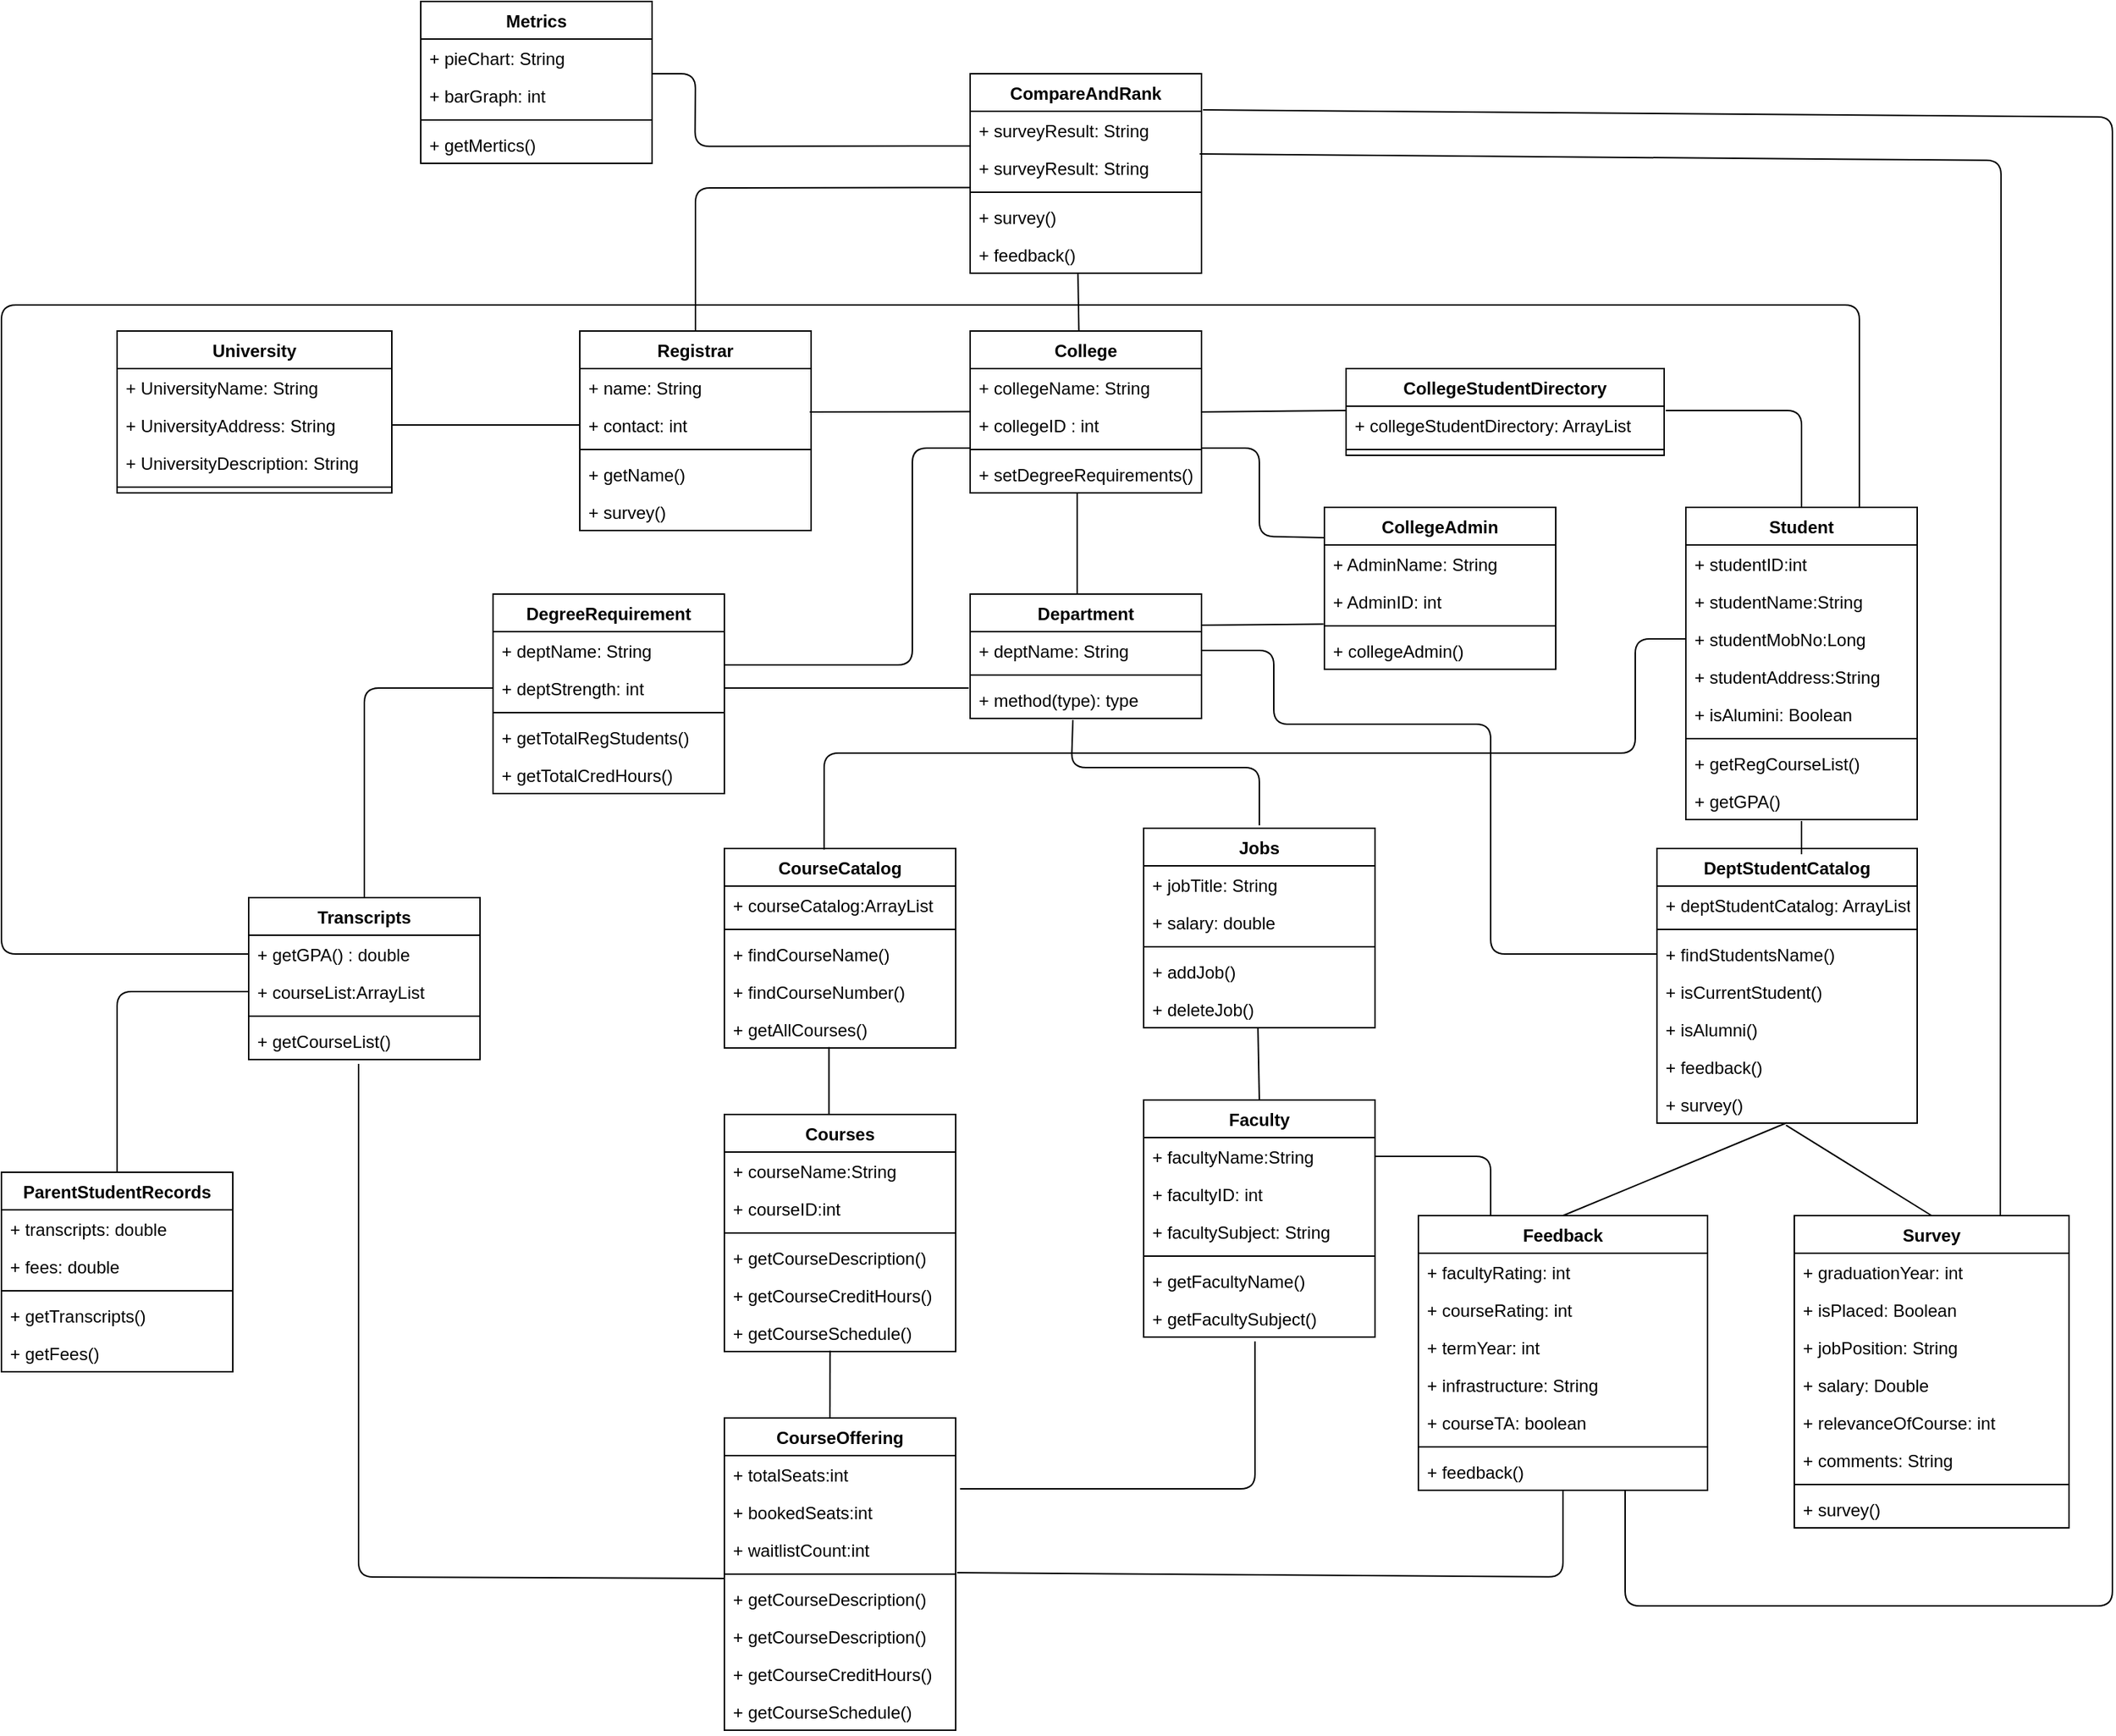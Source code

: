 <mxfile version="15.5.8" type="device"><diagram id="C5RBs43oDa-KdzZeNtuy" name="Page-1"><mxGraphModel dx="119" dy="1648" grid="1" gridSize="10" guides="1" tooltips="1" connect="1" arrows="1" fold="1" page="1" pageScale="1" pageWidth="827" pageHeight="1169" math="0" shadow="0"><root><mxCell id="WIyWlLk6GJQsqaUBKTNV-0"/><mxCell id="WIyWlLk6GJQsqaUBKTNV-1" parent="WIyWlLk6GJQsqaUBKTNV-0"/><mxCell id="PL5QyHLuWjsbtxaNZxjk-0" value="Department" style="swimlane;fontStyle=1;align=center;verticalAlign=top;childLayout=stackLayout;horizontal=1;startSize=26;horizontalStack=0;resizeParent=1;resizeParentMax=0;resizeLast=0;collapsible=1;marginBottom=0;" parent="WIyWlLk6GJQsqaUBKTNV-1" vertex="1"><mxGeometry x="1580" y="-570" width="160" height="86" as="geometry"/></mxCell><mxCell id="PL5QyHLuWjsbtxaNZxjk-1" value="+ deptName: String" style="text;strokeColor=none;fillColor=none;align=left;verticalAlign=top;spacingLeft=4;spacingRight=4;overflow=hidden;rotatable=0;points=[[0,0.5],[1,0.5]];portConstraint=eastwest;" parent="PL5QyHLuWjsbtxaNZxjk-0" vertex="1"><mxGeometry y="26" width="160" height="26" as="geometry"/></mxCell><mxCell id="PL5QyHLuWjsbtxaNZxjk-2" value="" style="line;strokeWidth=1;fillColor=none;align=left;verticalAlign=middle;spacingTop=-1;spacingLeft=3;spacingRight=3;rotatable=0;labelPosition=right;points=[];portConstraint=eastwest;" parent="PL5QyHLuWjsbtxaNZxjk-0" vertex="1"><mxGeometry y="52" width="160" height="8" as="geometry"/></mxCell><mxCell id="PL5QyHLuWjsbtxaNZxjk-3" value="+ method(type): type" style="text;strokeColor=none;fillColor=none;align=left;verticalAlign=top;spacingLeft=4;spacingRight=4;overflow=hidden;rotatable=0;points=[[0,0.5],[1,0.5]];portConstraint=eastwest;" parent="PL5QyHLuWjsbtxaNZxjk-0" vertex="1"><mxGeometry y="60" width="160" height="26" as="geometry"/></mxCell><mxCell id="PL5QyHLuWjsbtxaNZxjk-5" value="CourseCatalog" style="swimlane;fontStyle=1;align=center;verticalAlign=top;childLayout=stackLayout;horizontal=1;startSize=26;horizontalStack=0;resizeParent=1;resizeParentMax=0;resizeLast=0;collapsible=1;marginBottom=0;" parent="WIyWlLk6GJQsqaUBKTNV-1" vertex="1"><mxGeometry x="1410" y="-394" width="160" height="138" as="geometry"/></mxCell><mxCell id="PL5QyHLuWjsbtxaNZxjk-6" value="+ courseCatalog:ArrayList" style="text;strokeColor=none;fillColor=none;align=left;verticalAlign=top;spacingLeft=4;spacingRight=4;overflow=hidden;rotatable=0;points=[[0,0.5],[1,0.5]];portConstraint=eastwest;" parent="PL5QyHLuWjsbtxaNZxjk-5" vertex="1"><mxGeometry y="26" width="160" height="26" as="geometry"/></mxCell><mxCell id="PL5QyHLuWjsbtxaNZxjk-7" value="" style="line;strokeWidth=1;fillColor=none;align=left;verticalAlign=middle;spacingTop=-1;spacingLeft=3;spacingRight=3;rotatable=0;labelPosition=right;points=[];portConstraint=eastwest;" parent="PL5QyHLuWjsbtxaNZxjk-5" vertex="1"><mxGeometry y="52" width="160" height="8" as="geometry"/></mxCell><mxCell id="PL5QyHLuWjsbtxaNZxjk-13" value="+ findCourseName()&#10;" style="text;strokeColor=none;fillColor=none;align=left;verticalAlign=top;spacingLeft=4;spacingRight=4;overflow=hidden;rotatable=0;points=[[0,0.5],[1,0.5]];portConstraint=eastwest;" parent="PL5QyHLuWjsbtxaNZxjk-5" vertex="1"><mxGeometry y="60" width="160" height="26" as="geometry"/></mxCell><mxCell id="PL5QyHLuWjsbtxaNZxjk-8" value="+ findCourseNumber()&#10;" style="text;strokeColor=none;fillColor=none;align=left;verticalAlign=top;spacingLeft=4;spacingRight=4;overflow=hidden;rotatable=0;points=[[0,0.5],[1,0.5]];portConstraint=eastwest;" parent="PL5QyHLuWjsbtxaNZxjk-5" vertex="1"><mxGeometry y="86" width="160" height="26" as="geometry"/></mxCell><mxCell id="PL5QyHLuWjsbtxaNZxjk-14" value="+ getAllCourses()&#10;" style="text;strokeColor=none;fillColor=none;align=left;verticalAlign=top;spacingLeft=4;spacingRight=4;overflow=hidden;rotatable=0;points=[[0,0.5],[1,0.5]];portConstraint=eastwest;" parent="PL5QyHLuWjsbtxaNZxjk-5" vertex="1"><mxGeometry y="112" width="160" height="26" as="geometry"/></mxCell><mxCell id="PL5QyHLuWjsbtxaNZxjk-16" value="Transcripts" style="swimlane;fontStyle=1;align=center;verticalAlign=top;childLayout=stackLayout;horizontal=1;startSize=26;horizontalStack=0;resizeParent=1;resizeParentMax=0;resizeLast=0;collapsible=1;marginBottom=0;" parent="WIyWlLk6GJQsqaUBKTNV-1" vertex="1"><mxGeometry x="1081" y="-360" width="160" height="112" as="geometry"/></mxCell><mxCell id="PL5QyHLuWjsbtxaNZxjk-22" value="+ getGPA() : double&#10;" style="text;strokeColor=none;fillColor=none;align=left;verticalAlign=top;spacingLeft=4;spacingRight=4;overflow=hidden;rotatable=0;points=[[0,0.5],[1,0.5]];portConstraint=eastwest;" parent="PL5QyHLuWjsbtxaNZxjk-16" vertex="1"><mxGeometry y="26" width="160" height="26" as="geometry"/></mxCell><mxCell id="PL5QyHLuWjsbtxaNZxjk-17" value="+ courseList:ArrayList" style="text;strokeColor=none;fillColor=none;align=left;verticalAlign=top;spacingLeft=4;spacingRight=4;overflow=hidden;rotatable=0;points=[[0,0.5],[1,0.5]];portConstraint=eastwest;" parent="PL5QyHLuWjsbtxaNZxjk-16" vertex="1"><mxGeometry y="52" width="160" height="26" as="geometry"/></mxCell><mxCell id="PL5QyHLuWjsbtxaNZxjk-18" value="" style="line;strokeWidth=1;fillColor=none;align=left;verticalAlign=middle;spacingTop=-1;spacingLeft=3;spacingRight=3;rotatable=0;labelPosition=right;points=[];portConstraint=eastwest;" parent="PL5QyHLuWjsbtxaNZxjk-16" vertex="1"><mxGeometry y="78" width="160" height="8" as="geometry"/></mxCell><mxCell id="PL5QyHLuWjsbtxaNZxjk-21" value="+ getCourseList()&#10;" style="text;strokeColor=none;fillColor=none;align=left;verticalAlign=top;spacingLeft=4;spacingRight=4;overflow=hidden;rotatable=0;points=[[0,0.5],[1,0.5]];portConstraint=eastwest;" parent="PL5QyHLuWjsbtxaNZxjk-16" vertex="1"><mxGeometry y="86" width="160" height="26" as="geometry"/></mxCell><mxCell id="PL5QyHLuWjsbtxaNZxjk-27" value="Student" style="swimlane;fontStyle=1;align=center;verticalAlign=top;childLayout=stackLayout;horizontal=1;startSize=26;horizontalStack=0;resizeParent=1;resizeParentMax=0;resizeLast=0;collapsible=1;marginBottom=0;" parent="WIyWlLk6GJQsqaUBKTNV-1" vertex="1"><mxGeometry x="2075" y="-630" width="160" height="216" as="geometry"/></mxCell><mxCell id="PL5QyHLuWjsbtxaNZxjk-28" value="+ studentID:int" style="text;strokeColor=none;fillColor=none;align=left;verticalAlign=top;spacingLeft=4;spacingRight=4;overflow=hidden;rotatable=0;points=[[0,0.5],[1,0.5]];portConstraint=eastwest;" parent="PL5QyHLuWjsbtxaNZxjk-27" vertex="1"><mxGeometry y="26" width="160" height="26" as="geometry"/></mxCell><mxCell id="PL5QyHLuWjsbtxaNZxjk-33" value="+ studentName:String" style="text;strokeColor=none;fillColor=none;align=left;verticalAlign=top;spacingLeft=4;spacingRight=4;overflow=hidden;rotatable=0;points=[[0,0.5],[1,0.5]];portConstraint=eastwest;" parent="PL5QyHLuWjsbtxaNZxjk-27" vertex="1"><mxGeometry y="52" width="160" height="26" as="geometry"/></mxCell><mxCell id="PL5QyHLuWjsbtxaNZxjk-34" value="+ studentMobNo:Long" style="text;strokeColor=none;fillColor=none;align=left;verticalAlign=top;spacingLeft=4;spacingRight=4;overflow=hidden;rotatable=0;points=[[0,0.5],[1,0.5]];portConstraint=eastwest;" parent="PL5QyHLuWjsbtxaNZxjk-27" vertex="1"><mxGeometry y="78" width="160" height="26" as="geometry"/></mxCell><mxCell id="PL5QyHLuWjsbtxaNZxjk-35" value="+ studentAddress:String" style="text;strokeColor=none;fillColor=none;align=left;verticalAlign=top;spacingLeft=4;spacingRight=4;overflow=hidden;rotatable=0;points=[[0,0.5],[1,0.5]];portConstraint=eastwest;" parent="PL5QyHLuWjsbtxaNZxjk-27" vertex="1"><mxGeometry y="104" width="160" height="26" as="geometry"/></mxCell><mxCell id="5HMw4a8zDOGWxOkYV7XH-58" value="+ isAlumini: Boolean" style="text;strokeColor=none;fillColor=none;align=left;verticalAlign=top;spacingLeft=4;spacingRight=4;overflow=hidden;rotatable=0;points=[[0,0.5],[1,0.5]];portConstraint=eastwest;" vertex="1" parent="PL5QyHLuWjsbtxaNZxjk-27"><mxGeometry y="130" width="160" height="26" as="geometry"/></mxCell><mxCell id="PL5QyHLuWjsbtxaNZxjk-29" value="" style="line;strokeWidth=1;fillColor=none;align=left;verticalAlign=middle;spacingTop=-1;spacingLeft=3;spacingRight=3;rotatable=0;labelPosition=right;points=[];portConstraint=eastwest;" parent="PL5QyHLuWjsbtxaNZxjk-27" vertex="1"><mxGeometry y="156" width="160" height="8" as="geometry"/></mxCell><mxCell id="PL5QyHLuWjsbtxaNZxjk-30" value="+ getRegCourseList()&#10;" style="text;strokeColor=none;fillColor=none;align=left;verticalAlign=top;spacingLeft=4;spacingRight=4;overflow=hidden;rotatable=0;points=[[0,0.5],[1,0.5]];portConstraint=eastwest;" parent="PL5QyHLuWjsbtxaNZxjk-27" vertex="1"><mxGeometry y="164" width="160" height="26" as="geometry"/></mxCell><mxCell id="PL5QyHLuWjsbtxaNZxjk-36" value="+ getGPA()&#10;" style="text;strokeColor=none;fillColor=none;align=left;verticalAlign=top;spacingLeft=4;spacingRight=4;overflow=hidden;rotatable=0;points=[[0,0.5],[1,0.5]];portConstraint=eastwest;" parent="PL5QyHLuWjsbtxaNZxjk-27" vertex="1"><mxGeometry y="190" width="160" height="26" as="geometry"/></mxCell><mxCell id="PL5QyHLuWjsbtxaNZxjk-37" value="Faculty" style="swimlane;fontStyle=1;align=center;verticalAlign=top;childLayout=stackLayout;horizontal=1;startSize=26;horizontalStack=0;resizeParent=1;resizeParentMax=0;resizeLast=0;collapsible=1;marginBottom=0;" parent="WIyWlLk6GJQsqaUBKTNV-1" vertex="1"><mxGeometry x="1700" y="-220" width="160" height="164" as="geometry"/></mxCell><mxCell id="PL5QyHLuWjsbtxaNZxjk-38" value="+ facultyName:String" style="text;strokeColor=none;fillColor=none;align=left;verticalAlign=top;spacingLeft=4;spacingRight=4;overflow=hidden;rotatable=0;points=[[0,0.5],[1,0.5]];portConstraint=eastwest;" parent="PL5QyHLuWjsbtxaNZxjk-37" vertex="1"><mxGeometry y="26" width="160" height="26" as="geometry"/></mxCell><mxCell id="PL5QyHLuWjsbtxaNZxjk-39" value="+ facultyID: int" style="text;strokeColor=none;fillColor=none;align=left;verticalAlign=top;spacingLeft=4;spacingRight=4;overflow=hidden;rotatable=0;points=[[0,0.5],[1,0.5]];portConstraint=eastwest;" parent="PL5QyHLuWjsbtxaNZxjk-37" vertex="1"><mxGeometry y="52" width="160" height="26" as="geometry"/></mxCell><mxCell id="PL5QyHLuWjsbtxaNZxjk-40" value="+ facultySubject: String" style="text;strokeColor=none;fillColor=none;align=left;verticalAlign=top;spacingLeft=4;spacingRight=4;overflow=hidden;rotatable=0;points=[[0,0.5],[1,0.5]];portConstraint=eastwest;" parent="PL5QyHLuWjsbtxaNZxjk-37" vertex="1"><mxGeometry y="78" width="160" height="26" as="geometry"/></mxCell><mxCell id="PL5QyHLuWjsbtxaNZxjk-42" value="" style="line;strokeWidth=1;fillColor=none;align=left;verticalAlign=middle;spacingTop=-1;spacingLeft=3;spacingRight=3;rotatable=0;labelPosition=right;points=[];portConstraint=eastwest;" parent="PL5QyHLuWjsbtxaNZxjk-37" vertex="1"><mxGeometry y="104" width="160" height="8" as="geometry"/></mxCell><mxCell id="PL5QyHLuWjsbtxaNZxjk-43" value="+ getFacultyName()&#10;" style="text;strokeColor=none;fillColor=none;align=left;verticalAlign=top;spacingLeft=4;spacingRight=4;overflow=hidden;rotatable=0;points=[[0,0.5],[1,0.5]];portConstraint=eastwest;" parent="PL5QyHLuWjsbtxaNZxjk-37" vertex="1"><mxGeometry y="112" width="160" height="26" as="geometry"/></mxCell><mxCell id="PL5QyHLuWjsbtxaNZxjk-44" value="+ getFacultySubject()&#10;" style="text;strokeColor=none;fillColor=none;align=left;verticalAlign=top;spacingLeft=4;spacingRight=4;overflow=hidden;rotatable=0;points=[[0,0.5],[1,0.5]];portConstraint=eastwest;" parent="PL5QyHLuWjsbtxaNZxjk-37" vertex="1"><mxGeometry y="138" width="160" height="26" as="geometry"/></mxCell><mxCell id="PL5QyHLuWjsbtxaNZxjk-53" value="University" style="swimlane;fontStyle=1;align=center;verticalAlign=top;childLayout=stackLayout;horizontal=1;startSize=26;horizontalStack=0;resizeParent=1;resizeParentMax=0;resizeLast=0;collapsible=1;marginBottom=0;" parent="WIyWlLk6GJQsqaUBKTNV-1" vertex="1"><mxGeometry x="990" y="-752" width="190" height="112" as="geometry"/></mxCell><mxCell id="PL5QyHLuWjsbtxaNZxjk-54" value="+ UniversityName: String" style="text;strokeColor=none;fillColor=none;align=left;verticalAlign=top;spacingLeft=4;spacingRight=4;overflow=hidden;rotatable=0;points=[[0,0.5],[1,0.5]];portConstraint=eastwest;" parent="PL5QyHLuWjsbtxaNZxjk-53" vertex="1"><mxGeometry y="26" width="190" height="26" as="geometry"/></mxCell><mxCell id="PL5QyHLuWjsbtxaNZxjk-58" value="+ UniversityAddress: String" style="text;strokeColor=none;fillColor=none;align=left;verticalAlign=top;spacingLeft=4;spacingRight=4;overflow=hidden;rotatable=0;points=[[0,0.5],[1,0.5]];portConstraint=eastwest;" parent="PL5QyHLuWjsbtxaNZxjk-53" vertex="1"><mxGeometry y="52" width="190" height="26" as="geometry"/></mxCell><mxCell id="PL5QyHLuWjsbtxaNZxjk-57" value="+ UniversityDescription: String" style="text;strokeColor=none;fillColor=none;align=left;verticalAlign=top;spacingLeft=4;spacingRight=4;overflow=hidden;rotatable=0;points=[[0,0.5],[1,0.5]];portConstraint=eastwest;" parent="PL5QyHLuWjsbtxaNZxjk-53" vertex="1"><mxGeometry y="78" width="190" height="26" as="geometry"/></mxCell><mxCell id="PL5QyHLuWjsbtxaNZxjk-55" value="" style="line;strokeWidth=1;fillColor=none;align=left;verticalAlign=middle;spacingTop=-1;spacingLeft=3;spacingRight=3;rotatable=0;labelPosition=right;points=[];portConstraint=eastwest;" parent="PL5QyHLuWjsbtxaNZxjk-53" vertex="1"><mxGeometry y="104" width="190" height="8" as="geometry"/></mxCell><mxCell id="PL5QyHLuWjsbtxaNZxjk-59" value="College" style="swimlane;fontStyle=1;align=center;verticalAlign=top;childLayout=stackLayout;horizontal=1;startSize=26;horizontalStack=0;resizeParent=1;resizeParentMax=0;resizeLast=0;collapsible=1;marginBottom=0;" parent="WIyWlLk6GJQsqaUBKTNV-1" vertex="1"><mxGeometry x="1580" y="-752" width="160" height="112" as="geometry"/></mxCell><mxCell id="PL5QyHLuWjsbtxaNZxjk-60" value="+ collegeName: String" style="text;strokeColor=none;fillColor=none;align=left;verticalAlign=top;spacingLeft=4;spacingRight=4;overflow=hidden;rotatable=0;points=[[0,0.5],[1,0.5]];portConstraint=eastwest;" parent="PL5QyHLuWjsbtxaNZxjk-59" vertex="1"><mxGeometry y="26" width="160" height="26" as="geometry"/></mxCell><mxCell id="PL5QyHLuWjsbtxaNZxjk-63" value="+ collegeID : int" style="text;strokeColor=none;fillColor=none;align=left;verticalAlign=top;spacingLeft=4;spacingRight=4;overflow=hidden;rotatable=0;points=[[0,0.5],[1,0.5]];portConstraint=eastwest;" parent="PL5QyHLuWjsbtxaNZxjk-59" vertex="1"><mxGeometry y="52" width="160" height="26" as="geometry"/></mxCell><mxCell id="PL5QyHLuWjsbtxaNZxjk-61" value="" style="line;strokeWidth=1;fillColor=none;align=left;verticalAlign=middle;spacingTop=-1;spacingLeft=3;spacingRight=3;rotatable=0;labelPosition=right;points=[];portConstraint=eastwest;" parent="PL5QyHLuWjsbtxaNZxjk-59" vertex="1"><mxGeometry y="78" width="160" height="8" as="geometry"/></mxCell><mxCell id="PL5QyHLuWjsbtxaNZxjk-62" value="+ setDegreeRequirements()" style="text;strokeColor=none;fillColor=none;align=left;verticalAlign=top;spacingLeft=4;spacingRight=4;overflow=hidden;rotatable=0;points=[[0,0.5],[1,0.5]];portConstraint=eastwest;" parent="PL5QyHLuWjsbtxaNZxjk-59" vertex="1"><mxGeometry y="86" width="160" height="26" as="geometry"/></mxCell><mxCell id="PL5QyHLuWjsbtxaNZxjk-65" value="DegreeRequirement" style="swimlane;fontStyle=1;align=center;verticalAlign=top;childLayout=stackLayout;horizontal=1;startSize=26;horizontalStack=0;resizeParent=1;resizeParentMax=0;resizeLast=0;collapsible=1;marginBottom=0;" parent="WIyWlLk6GJQsqaUBKTNV-1" vertex="1"><mxGeometry x="1250" y="-570" width="160" height="138" as="geometry"/></mxCell><mxCell id="PL5QyHLuWjsbtxaNZxjk-66" value="+ deptName: String" style="text;strokeColor=none;fillColor=none;align=left;verticalAlign=top;spacingLeft=4;spacingRight=4;overflow=hidden;rotatable=0;points=[[0,0.5],[1,0.5]];portConstraint=eastwest;" parent="PL5QyHLuWjsbtxaNZxjk-65" vertex="1"><mxGeometry y="26" width="160" height="26" as="geometry"/></mxCell><mxCell id="PL5QyHLuWjsbtxaNZxjk-69" value="+ deptStrength: int" style="text;strokeColor=none;fillColor=none;align=left;verticalAlign=top;spacingLeft=4;spacingRight=4;overflow=hidden;rotatable=0;points=[[0,0.5],[1,0.5]];portConstraint=eastwest;" parent="PL5QyHLuWjsbtxaNZxjk-65" vertex="1"><mxGeometry y="52" width="160" height="26" as="geometry"/></mxCell><mxCell id="PL5QyHLuWjsbtxaNZxjk-67" value="" style="line;strokeWidth=1;fillColor=none;align=left;verticalAlign=middle;spacingTop=-1;spacingLeft=3;spacingRight=3;rotatable=0;labelPosition=right;points=[];portConstraint=eastwest;" parent="PL5QyHLuWjsbtxaNZxjk-65" vertex="1"><mxGeometry y="78" width="160" height="8" as="geometry"/></mxCell><mxCell id="PL5QyHLuWjsbtxaNZxjk-68" value="+ getTotalRegStudents()" style="text;strokeColor=none;fillColor=none;align=left;verticalAlign=top;spacingLeft=4;spacingRight=4;overflow=hidden;rotatable=0;points=[[0,0.5],[1,0.5]];portConstraint=eastwest;" parent="PL5QyHLuWjsbtxaNZxjk-65" vertex="1"><mxGeometry y="86" width="160" height="26" as="geometry"/></mxCell><mxCell id="PL5QyHLuWjsbtxaNZxjk-70" value="+ getTotalCredHours()" style="text;strokeColor=none;fillColor=none;align=left;verticalAlign=top;spacingLeft=4;spacingRight=4;overflow=hidden;rotatable=0;points=[[0,0.5],[1,0.5]];portConstraint=eastwest;" parent="PL5QyHLuWjsbtxaNZxjk-65" vertex="1"><mxGeometry y="112" width="160" height="26" as="geometry"/></mxCell><mxCell id="PL5QyHLuWjsbtxaNZxjk-75" value="Registrar" style="swimlane;fontStyle=1;align=center;verticalAlign=top;childLayout=stackLayout;horizontal=1;startSize=26;horizontalStack=0;resizeParent=1;resizeParentMax=0;resizeLast=0;collapsible=1;marginBottom=0;" parent="WIyWlLk6GJQsqaUBKTNV-1" vertex="1"><mxGeometry x="1310" y="-752" width="160" height="138" as="geometry"/></mxCell><mxCell id="PL5QyHLuWjsbtxaNZxjk-76" value="+ name: String" style="text;strokeColor=none;fillColor=none;align=left;verticalAlign=top;spacingLeft=4;spacingRight=4;overflow=hidden;rotatable=0;points=[[0,0.5],[1,0.5]];portConstraint=eastwest;" parent="PL5QyHLuWjsbtxaNZxjk-75" vertex="1"><mxGeometry y="26" width="160" height="26" as="geometry"/></mxCell><mxCell id="PL5QyHLuWjsbtxaNZxjk-79" value="+ contact: int" style="text;strokeColor=none;fillColor=none;align=left;verticalAlign=top;spacingLeft=4;spacingRight=4;overflow=hidden;rotatable=0;points=[[0,0.5],[1,0.5]];portConstraint=eastwest;" parent="PL5QyHLuWjsbtxaNZxjk-75" vertex="1"><mxGeometry y="52" width="160" height="26" as="geometry"/></mxCell><mxCell id="PL5QyHLuWjsbtxaNZxjk-77" value="" style="line;strokeWidth=1;fillColor=none;align=left;verticalAlign=middle;spacingTop=-1;spacingLeft=3;spacingRight=3;rotatable=0;labelPosition=right;points=[];portConstraint=eastwest;" parent="PL5QyHLuWjsbtxaNZxjk-75" vertex="1"><mxGeometry y="78" width="160" height="8" as="geometry"/></mxCell><mxCell id="PL5QyHLuWjsbtxaNZxjk-78" value="+ getName()" style="text;strokeColor=none;fillColor=none;align=left;verticalAlign=top;spacingLeft=4;spacingRight=4;overflow=hidden;rotatable=0;points=[[0,0.5],[1,0.5]];portConstraint=eastwest;" parent="PL5QyHLuWjsbtxaNZxjk-75" vertex="1"><mxGeometry y="86" width="160" height="26" as="geometry"/></mxCell><mxCell id="PL5QyHLuWjsbtxaNZxjk-80" value="+ survey()" style="text;strokeColor=none;fillColor=none;align=left;verticalAlign=top;spacingLeft=4;spacingRight=4;overflow=hidden;rotatable=0;points=[[0,0.5],[1,0.5]];portConstraint=eastwest;" parent="PL5QyHLuWjsbtxaNZxjk-75" vertex="1"><mxGeometry y="112" width="160" height="26" as="geometry"/></mxCell><mxCell id="PL5QyHLuWjsbtxaNZxjk-81" value="Jobs" style="swimlane;fontStyle=1;align=center;verticalAlign=top;childLayout=stackLayout;horizontal=1;startSize=26;horizontalStack=0;resizeParent=1;resizeParentMax=0;resizeLast=0;collapsible=1;marginBottom=0;" parent="WIyWlLk6GJQsqaUBKTNV-1" vertex="1"><mxGeometry x="1700" y="-408" width="160" height="138" as="geometry"/></mxCell><mxCell id="PL5QyHLuWjsbtxaNZxjk-82" value="+ jobTitle: String" style="text;strokeColor=none;fillColor=none;align=left;verticalAlign=top;spacingLeft=4;spacingRight=4;overflow=hidden;rotatable=0;points=[[0,0.5],[1,0.5]];portConstraint=eastwest;" parent="PL5QyHLuWjsbtxaNZxjk-81" vertex="1"><mxGeometry y="26" width="160" height="26" as="geometry"/></mxCell><mxCell id="PL5QyHLuWjsbtxaNZxjk-85" value="+ salary: double" style="text;strokeColor=none;fillColor=none;align=left;verticalAlign=top;spacingLeft=4;spacingRight=4;overflow=hidden;rotatable=0;points=[[0,0.5],[1,0.5]];portConstraint=eastwest;" parent="PL5QyHLuWjsbtxaNZxjk-81" vertex="1"><mxGeometry y="52" width="160" height="26" as="geometry"/></mxCell><mxCell id="PL5QyHLuWjsbtxaNZxjk-83" value="" style="line;strokeWidth=1;fillColor=none;align=left;verticalAlign=middle;spacingTop=-1;spacingLeft=3;spacingRight=3;rotatable=0;labelPosition=right;points=[];portConstraint=eastwest;" parent="PL5QyHLuWjsbtxaNZxjk-81" vertex="1"><mxGeometry y="78" width="160" height="8" as="geometry"/></mxCell><mxCell id="PL5QyHLuWjsbtxaNZxjk-86" value="+ addJob()" style="text;strokeColor=none;fillColor=none;align=left;verticalAlign=top;spacingLeft=4;spacingRight=4;overflow=hidden;rotatable=0;points=[[0,0.5],[1,0.5]];portConstraint=eastwest;" parent="PL5QyHLuWjsbtxaNZxjk-81" vertex="1"><mxGeometry y="86" width="160" height="26" as="geometry"/></mxCell><mxCell id="PL5QyHLuWjsbtxaNZxjk-84" value="+ deleteJob()" style="text;strokeColor=none;fillColor=none;align=left;verticalAlign=top;spacingLeft=4;spacingRight=4;overflow=hidden;rotatable=0;points=[[0,0.5],[1,0.5]];portConstraint=eastwest;" parent="PL5QyHLuWjsbtxaNZxjk-81" vertex="1"><mxGeometry y="112" width="160" height="26" as="geometry"/></mxCell><mxCell id="PL5QyHLuWjsbtxaNZxjk-87" value="Feedback" style="swimlane;fontStyle=1;align=center;verticalAlign=top;childLayout=stackLayout;horizontal=1;startSize=26;horizontalStack=0;resizeParent=1;resizeParentMax=0;resizeLast=0;collapsible=1;marginBottom=0;" parent="WIyWlLk6GJQsqaUBKTNV-1" vertex="1"><mxGeometry x="1890" y="-140" width="200" height="190" as="geometry"/></mxCell><mxCell id="PL5QyHLuWjsbtxaNZxjk-88" value="+ facultyRating: int" style="text;strokeColor=none;fillColor=none;align=left;verticalAlign=top;spacingLeft=4;spacingRight=4;overflow=hidden;rotatable=0;points=[[0,0.5],[1,0.5]];portConstraint=eastwest;" parent="PL5QyHLuWjsbtxaNZxjk-87" vertex="1"><mxGeometry y="26" width="200" height="26" as="geometry"/></mxCell><mxCell id="PL5QyHLuWjsbtxaNZxjk-91" value="+ courseRating: int" style="text;strokeColor=none;fillColor=none;align=left;verticalAlign=top;spacingLeft=4;spacingRight=4;overflow=hidden;rotatable=0;points=[[0,0.5],[1,0.5]];portConstraint=eastwest;" parent="PL5QyHLuWjsbtxaNZxjk-87" vertex="1"><mxGeometry y="52" width="200" height="26" as="geometry"/></mxCell><mxCell id="PL5QyHLuWjsbtxaNZxjk-93" value="+ termYear: int" style="text;strokeColor=none;fillColor=none;align=left;verticalAlign=top;spacingLeft=4;spacingRight=4;overflow=hidden;rotatable=0;points=[[0,0.5],[1,0.5]];portConstraint=eastwest;" parent="PL5QyHLuWjsbtxaNZxjk-87" vertex="1"><mxGeometry y="78" width="200" height="26" as="geometry"/></mxCell><mxCell id="PL5QyHLuWjsbtxaNZxjk-95" value="+ infrastructure: String" style="text;strokeColor=none;fillColor=none;align=left;verticalAlign=top;spacingLeft=4;spacingRight=4;overflow=hidden;rotatable=0;points=[[0,0.5],[1,0.5]];portConstraint=eastwest;" parent="PL5QyHLuWjsbtxaNZxjk-87" vertex="1"><mxGeometry y="104" width="200" height="26" as="geometry"/></mxCell><mxCell id="PL5QyHLuWjsbtxaNZxjk-96" value="+ courseTA: boolean" style="text;strokeColor=none;fillColor=none;align=left;verticalAlign=top;spacingLeft=4;spacingRight=4;overflow=hidden;rotatable=0;points=[[0,0.5],[1,0.5]];portConstraint=eastwest;" parent="PL5QyHLuWjsbtxaNZxjk-87" vertex="1"><mxGeometry y="130" width="200" height="26" as="geometry"/></mxCell><mxCell id="PL5QyHLuWjsbtxaNZxjk-89" value="" style="line;strokeWidth=1;fillColor=none;align=left;verticalAlign=middle;spacingTop=-1;spacingLeft=3;spacingRight=3;rotatable=0;labelPosition=right;points=[];portConstraint=eastwest;" parent="PL5QyHLuWjsbtxaNZxjk-87" vertex="1"><mxGeometry y="156" width="200" height="8" as="geometry"/></mxCell><mxCell id="PL5QyHLuWjsbtxaNZxjk-90" value="+ feedback()" style="text;strokeColor=none;fillColor=none;align=left;verticalAlign=top;spacingLeft=4;spacingRight=4;overflow=hidden;rotatable=0;points=[[0,0.5],[1,0.5]];portConstraint=eastwest;" parent="PL5QyHLuWjsbtxaNZxjk-87" vertex="1"><mxGeometry y="164" width="200" height="26" as="geometry"/></mxCell><mxCell id="PL5QyHLuWjsbtxaNZxjk-97" value="Survey" style="swimlane;fontStyle=1;align=center;verticalAlign=top;childLayout=stackLayout;horizontal=1;startSize=26;horizontalStack=0;resizeParent=1;resizeParentMax=0;resizeLast=0;collapsible=1;marginBottom=0;" parent="WIyWlLk6GJQsqaUBKTNV-1" vertex="1"><mxGeometry x="2150" y="-140" width="190" height="216" as="geometry"/></mxCell><mxCell id="5HMw4a8zDOGWxOkYV7XH-4" value="+ graduationYear: int" style="text;strokeColor=none;fillColor=none;align=left;verticalAlign=top;spacingLeft=4;spacingRight=4;overflow=hidden;rotatable=0;points=[[0,0.5],[1,0.5]];portConstraint=eastwest;" vertex="1" parent="PL5QyHLuWjsbtxaNZxjk-97"><mxGeometry y="26" width="190" height="26" as="geometry"/></mxCell><mxCell id="PL5QyHLuWjsbtxaNZxjk-98" value="+ isPlaced: Boolean" style="text;strokeColor=none;fillColor=none;align=left;verticalAlign=top;spacingLeft=4;spacingRight=4;overflow=hidden;rotatable=0;points=[[0,0.5],[1,0.5]];portConstraint=eastwest;" parent="PL5QyHLuWjsbtxaNZxjk-97" vertex="1"><mxGeometry y="52" width="190" height="26" as="geometry"/></mxCell><mxCell id="PL5QyHLuWjsbtxaNZxjk-101" value="+ jobPosition: String" style="text;strokeColor=none;fillColor=none;align=left;verticalAlign=top;spacingLeft=4;spacingRight=4;overflow=hidden;rotatable=0;points=[[0,0.5],[1,0.5]];portConstraint=eastwest;" parent="PL5QyHLuWjsbtxaNZxjk-97" vertex="1"><mxGeometry y="78" width="190" height="26" as="geometry"/></mxCell><mxCell id="PL5QyHLuWjsbtxaNZxjk-103" value="+ salary: Double" style="text;strokeColor=none;fillColor=none;align=left;verticalAlign=top;spacingLeft=4;spacingRight=4;overflow=hidden;rotatable=0;points=[[0,0.5],[1,0.5]];portConstraint=eastwest;" parent="PL5QyHLuWjsbtxaNZxjk-97" vertex="1"><mxGeometry y="104" width="190" height="26" as="geometry"/></mxCell><mxCell id="PL5QyHLuWjsbtxaNZxjk-104" value="+ relevanceOfCourse: int" style="text;strokeColor=none;fillColor=none;align=left;verticalAlign=top;spacingLeft=4;spacingRight=4;overflow=hidden;rotatable=0;points=[[0,0.5],[1,0.5]];portConstraint=eastwest;" parent="PL5QyHLuWjsbtxaNZxjk-97" vertex="1"><mxGeometry y="130" width="190" height="26" as="geometry"/></mxCell><mxCell id="5HMw4a8zDOGWxOkYV7XH-3" value="+ comments: String" style="text;strokeColor=none;fillColor=none;align=left;verticalAlign=top;spacingLeft=4;spacingRight=4;overflow=hidden;rotatable=0;points=[[0,0.5],[1,0.5]];portConstraint=eastwest;" vertex="1" parent="PL5QyHLuWjsbtxaNZxjk-97"><mxGeometry y="156" width="190" height="26" as="geometry"/></mxCell><mxCell id="PL5QyHLuWjsbtxaNZxjk-99" value="" style="line;strokeWidth=1;fillColor=none;align=left;verticalAlign=middle;spacingTop=-1;spacingLeft=3;spacingRight=3;rotatable=0;labelPosition=right;points=[];portConstraint=eastwest;" parent="PL5QyHLuWjsbtxaNZxjk-97" vertex="1"><mxGeometry y="182" width="190" height="8" as="geometry"/></mxCell><mxCell id="PL5QyHLuWjsbtxaNZxjk-100" value="+ survey()" style="text;strokeColor=none;fillColor=none;align=left;verticalAlign=top;spacingLeft=4;spacingRight=4;overflow=hidden;rotatable=0;points=[[0,0.5],[1,0.5]];portConstraint=eastwest;" parent="PL5QyHLuWjsbtxaNZxjk-97" vertex="1"><mxGeometry y="190" width="190" height="26" as="geometry"/></mxCell><mxCell id="PL5QyHLuWjsbtxaNZxjk-109" value="DeptStudentCatalog" style="swimlane;fontStyle=1;align=center;verticalAlign=top;childLayout=stackLayout;horizontal=1;startSize=26;horizontalStack=0;resizeParent=1;resizeParentMax=0;resizeLast=0;collapsible=1;marginBottom=0;" parent="WIyWlLk6GJQsqaUBKTNV-1" vertex="1"><mxGeometry x="2055" y="-394" width="180" height="190" as="geometry"/></mxCell><mxCell id="PL5QyHLuWjsbtxaNZxjk-110" value="+ deptStudentCatalog: ArrayList" style="text;strokeColor=none;fillColor=none;align=left;verticalAlign=top;spacingLeft=4;spacingRight=4;overflow=hidden;rotatable=0;points=[[0,0.5],[1,0.5]];portConstraint=eastwest;" parent="PL5QyHLuWjsbtxaNZxjk-109" vertex="1"><mxGeometry y="26" width="180" height="26" as="geometry"/></mxCell><mxCell id="PL5QyHLuWjsbtxaNZxjk-111" value="" style="line;strokeWidth=1;fillColor=none;align=left;verticalAlign=middle;spacingTop=-1;spacingLeft=3;spacingRight=3;rotatable=0;labelPosition=right;points=[];portConstraint=eastwest;" parent="PL5QyHLuWjsbtxaNZxjk-109" vertex="1"><mxGeometry y="52" width="180" height="8" as="geometry"/></mxCell><mxCell id="PL5QyHLuWjsbtxaNZxjk-112" value="+ findStudentsName()" style="text;strokeColor=none;fillColor=none;align=left;verticalAlign=top;spacingLeft=4;spacingRight=4;overflow=hidden;rotatable=0;points=[[0,0.5],[1,0.5]];portConstraint=eastwest;" parent="PL5QyHLuWjsbtxaNZxjk-109" vertex="1"><mxGeometry y="60" width="180" height="26" as="geometry"/></mxCell><mxCell id="PL5QyHLuWjsbtxaNZxjk-113" value="+ isCurrentStudent()" style="text;strokeColor=none;fillColor=none;align=left;verticalAlign=top;spacingLeft=4;spacingRight=4;overflow=hidden;rotatable=0;points=[[0,0.5],[1,0.5]];portConstraint=eastwest;" parent="PL5QyHLuWjsbtxaNZxjk-109" vertex="1"><mxGeometry y="86" width="180" height="26" as="geometry"/></mxCell><mxCell id="PL5QyHLuWjsbtxaNZxjk-114" value="+ isAlumni()" style="text;strokeColor=none;fillColor=none;align=left;verticalAlign=top;spacingLeft=4;spacingRight=4;overflow=hidden;rotatable=0;points=[[0,0.5],[1,0.5]];portConstraint=eastwest;" parent="PL5QyHLuWjsbtxaNZxjk-109" vertex="1"><mxGeometry y="112" width="180" height="26" as="geometry"/></mxCell><mxCell id="PL5QyHLuWjsbtxaNZxjk-115" value="+ feedback()" style="text;strokeColor=none;fillColor=none;align=left;verticalAlign=top;spacingLeft=4;spacingRight=4;overflow=hidden;rotatable=0;points=[[0,0.5],[1,0.5]];portConstraint=eastwest;" parent="PL5QyHLuWjsbtxaNZxjk-109" vertex="1"><mxGeometry y="138" width="180" height="26" as="geometry"/></mxCell><mxCell id="PL5QyHLuWjsbtxaNZxjk-116" value="+ survey()" style="text;strokeColor=none;fillColor=none;align=left;verticalAlign=top;spacingLeft=4;spacingRight=4;overflow=hidden;rotatable=0;points=[[0,0.5],[1,0.5]];portConstraint=eastwest;" parent="PL5QyHLuWjsbtxaNZxjk-109" vertex="1"><mxGeometry y="164" width="180" height="26" as="geometry"/></mxCell><mxCell id="PL5QyHLuWjsbtxaNZxjk-117" value="CompareAndRank" style="swimlane;fontStyle=1;align=center;verticalAlign=top;childLayout=stackLayout;horizontal=1;startSize=26;horizontalStack=0;resizeParent=1;resizeParentMax=0;resizeLast=0;collapsible=1;marginBottom=0;" parent="WIyWlLk6GJQsqaUBKTNV-1" vertex="1"><mxGeometry x="1580" y="-930" width="160" height="138" as="geometry"/></mxCell><mxCell id="PL5QyHLuWjsbtxaNZxjk-118" value="+ surveyResult: String" style="text;strokeColor=none;fillColor=none;align=left;verticalAlign=top;spacingLeft=4;spacingRight=4;overflow=hidden;rotatable=0;points=[[0,0.5],[1,0.5]];portConstraint=eastwest;" parent="PL5QyHLuWjsbtxaNZxjk-117" vertex="1"><mxGeometry y="26" width="160" height="26" as="geometry"/></mxCell><mxCell id="5HMw4a8zDOGWxOkYV7XH-52" value="+ surveyResult: String" style="text;strokeColor=none;fillColor=none;align=left;verticalAlign=top;spacingLeft=4;spacingRight=4;overflow=hidden;rotatable=0;points=[[0,0.5],[1,0.5]];portConstraint=eastwest;" vertex="1" parent="PL5QyHLuWjsbtxaNZxjk-117"><mxGeometry y="52" width="160" height="26" as="geometry"/></mxCell><mxCell id="PL5QyHLuWjsbtxaNZxjk-119" value="" style="line;strokeWidth=1;fillColor=none;align=left;verticalAlign=middle;spacingTop=-1;spacingLeft=3;spacingRight=3;rotatable=0;labelPosition=right;points=[];portConstraint=eastwest;" parent="PL5QyHLuWjsbtxaNZxjk-117" vertex="1"><mxGeometry y="78" width="160" height="8" as="geometry"/></mxCell><mxCell id="5HMw4a8zDOGWxOkYV7XH-11" value="+ survey()" style="text;strokeColor=none;fillColor=none;align=left;verticalAlign=top;spacingLeft=4;spacingRight=4;overflow=hidden;rotatable=0;points=[[0,0.5],[1,0.5]];portConstraint=eastwest;" vertex="1" parent="PL5QyHLuWjsbtxaNZxjk-117"><mxGeometry y="86" width="160" height="26" as="geometry"/></mxCell><mxCell id="PL5QyHLuWjsbtxaNZxjk-120" value="+ feedback()" style="text;strokeColor=none;fillColor=none;align=left;verticalAlign=top;spacingLeft=4;spacingRight=4;overflow=hidden;rotatable=0;points=[[0,0.5],[1,0.5]];portConstraint=eastwest;" parent="PL5QyHLuWjsbtxaNZxjk-117" vertex="1"><mxGeometry y="112" width="160" height="26" as="geometry"/></mxCell><mxCell id="PL5QyHLuWjsbtxaNZxjk-121" value="CollegeAdmin" style="swimlane;fontStyle=1;align=center;verticalAlign=top;childLayout=stackLayout;horizontal=1;startSize=26;horizontalStack=0;resizeParent=1;resizeParentMax=0;resizeLast=0;collapsible=1;marginBottom=0;" parent="WIyWlLk6GJQsqaUBKTNV-1" vertex="1"><mxGeometry x="1825" y="-630" width="160" height="112" as="geometry"/></mxCell><mxCell id="PL5QyHLuWjsbtxaNZxjk-122" value="+ AdminName: String" style="text;strokeColor=none;fillColor=none;align=left;verticalAlign=top;spacingLeft=4;spacingRight=4;overflow=hidden;rotatable=0;points=[[0,0.5],[1,0.5]];portConstraint=eastwest;" parent="PL5QyHLuWjsbtxaNZxjk-121" vertex="1"><mxGeometry y="26" width="160" height="26" as="geometry"/></mxCell><mxCell id="PL5QyHLuWjsbtxaNZxjk-125" value="+ AdminID: int" style="text;strokeColor=none;fillColor=none;align=left;verticalAlign=top;spacingLeft=4;spacingRight=4;overflow=hidden;rotatable=0;points=[[0,0.5],[1,0.5]];portConstraint=eastwest;" parent="PL5QyHLuWjsbtxaNZxjk-121" vertex="1"><mxGeometry y="52" width="160" height="26" as="geometry"/></mxCell><mxCell id="PL5QyHLuWjsbtxaNZxjk-123" value="" style="line;strokeWidth=1;fillColor=none;align=left;verticalAlign=middle;spacingTop=-1;spacingLeft=3;spacingRight=3;rotatable=0;labelPosition=right;points=[];portConstraint=eastwest;" parent="PL5QyHLuWjsbtxaNZxjk-121" vertex="1"><mxGeometry y="78" width="160" height="8" as="geometry"/></mxCell><mxCell id="PL5QyHLuWjsbtxaNZxjk-124" value="+ collegeAdmin()" style="text;strokeColor=none;fillColor=none;align=left;verticalAlign=top;spacingLeft=4;spacingRight=4;overflow=hidden;rotatable=0;points=[[0,0.5],[1,0.5]];portConstraint=eastwest;" parent="PL5QyHLuWjsbtxaNZxjk-121" vertex="1"><mxGeometry y="86" width="160" height="26" as="geometry"/></mxCell><mxCell id="PL5QyHLuWjsbtxaNZxjk-126" value="CollegeStudentDirectory" style="swimlane;fontStyle=1;align=center;verticalAlign=top;childLayout=stackLayout;horizontal=1;startSize=26;horizontalStack=0;resizeParent=1;resizeParentMax=0;resizeLast=0;collapsible=1;marginBottom=0;" parent="WIyWlLk6GJQsqaUBKTNV-1" vertex="1"><mxGeometry x="1840" y="-726" width="220" height="60" as="geometry"/></mxCell><mxCell id="PL5QyHLuWjsbtxaNZxjk-127" value="+ collegeStudentDirectory: ArrayList" style="text;strokeColor=none;fillColor=none;align=left;verticalAlign=top;spacingLeft=4;spacingRight=4;overflow=hidden;rotatable=0;points=[[0,0.5],[1,0.5]];portConstraint=eastwest;" parent="PL5QyHLuWjsbtxaNZxjk-126" vertex="1"><mxGeometry y="26" width="220" height="26" as="geometry"/></mxCell><mxCell id="PL5QyHLuWjsbtxaNZxjk-128" value="" style="line;strokeWidth=1;fillColor=none;align=left;verticalAlign=middle;spacingTop=-1;spacingLeft=3;spacingRight=3;rotatable=0;labelPosition=right;points=[];portConstraint=eastwest;" parent="PL5QyHLuWjsbtxaNZxjk-126" vertex="1"><mxGeometry y="52" width="220" height="8" as="geometry"/></mxCell><mxCell id="5HMw4a8zDOGWxOkYV7XH-0" value="" style="endArrow=none;html=1;rounded=0;entryX=-0.001;entryY=0.146;entryDx=0;entryDy=0;entryPerimeter=0;exitX=0.994;exitY=0.154;exitDx=0;exitDy=0;exitPerimeter=0;" edge="1" parent="WIyWlLk6GJQsqaUBKTNV-1" source="PL5QyHLuWjsbtxaNZxjk-79" target="PL5QyHLuWjsbtxaNZxjk-63"><mxGeometry width="50" height="50" relative="1" as="geometry"><mxPoint x="1480" y="-683" as="sourcePoint"/><mxPoint x="1455" y="-570" as="targetPoint"/></mxGeometry></mxCell><mxCell id="5HMw4a8zDOGWxOkYV7XH-1" value="" style="endArrow=none;html=1;rounded=0;exitX=1;exitY=0.5;exitDx=0;exitDy=0;entryX=0;entryY=0.5;entryDx=0;entryDy=0;" edge="1" parent="WIyWlLk6GJQsqaUBKTNV-1" source="PL5QyHLuWjsbtxaNZxjk-58" target="PL5QyHLuWjsbtxaNZxjk-79"><mxGeometry width="50" height="50" relative="1" as="geometry"><mxPoint x="1359.64" y="-630.364" as="sourcePoint"/><mxPoint x="1205" y="-687" as="targetPoint"/><Array as="points"/></mxGeometry></mxCell><mxCell id="5HMw4a8zDOGWxOkYV7XH-2" value="" style="endArrow=none;html=1;rounded=1;exitX=0.992;exitY=1.136;exitDx=0;exitDy=0;exitPerimeter=0;entryX=0.75;entryY=0;entryDx=0;entryDy=0;" edge="1" parent="WIyWlLk6GJQsqaUBKTNV-1" source="PL5QyHLuWjsbtxaNZxjk-118" target="PL5QyHLuWjsbtxaNZxjk-97"><mxGeometry width="50" height="50" relative="1" as="geometry"><mxPoint x="1715" y="-910" as="sourcePoint"/><mxPoint x="2295" y="-150" as="targetPoint"/><Array as="points"><mxPoint x="2293" y="-870"/></Array></mxGeometry></mxCell><mxCell id="5HMw4a8zDOGWxOkYV7XH-5" value="" style="endArrow=none;html=1;rounded=0;exitX=0.5;exitY=0;exitDx=0;exitDy=0;entryX=0.496;entryY=1.054;entryDx=0;entryDy=0;entryPerimeter=0;" edge="1" parent="WIyWlLk6GJQsqaUBKTNV-1" source="PL5QyHLuWjsbtxaNZxjk-97" target="PL5QyHLuWjsbtxaNZxjk-116"><mxGeometry width="50" height="50" relative="1" as="geometry"><mxPoint x="2325" y="-10" as="sourcePoint"/><mxPoint x="2225" y="-60" as="targetPoint"/></mxGeometry></mxCell><mxCell id="5HMw4a8zDOGWxOkYV7XH-6" value="" style="endArrow=none;html=1;rounded=0;entryX=0.5;entryY=0;entryDx=0;entryDy=0;exitX=0.499;exitY=0.991;exitDx=0;exitDy=0;exitPerimeter=0;" edge="1" parent="WIyWlLk6GJQsqaUBKTNV-1" source="PL5QyHLuWjsbtxaNZxjk-116" target="PL5QyHLuWjsbtxaNZxjk-87"><mxGeometry width="50" height="50" relative="1" as="geometry"><mxPoint x="2205" y="-90" as="sourcePoint"/><mxPoint x="2214.28" y="-83.596" as="targetPoint"/></mxGeometry></mxCell><mxCell id="5HMw4a8zDOGWxOkYV7XH-7" value="" style="endArrow=none;html=1;rounded=1;entryX=0.5;entryY=0;entryDx=0;entryDy=0;exitX=1.005;exitY=0.115;exitDx=0;exitDy=0;exitPerimeter=0;" edge="1" parent="WIyWlLk6GJQsqaUBKTNV-1" source="PL5QyHLuWjsbtxaNZxjk-127" target="PL5QyHLuWjsbtxaNZxjk-27"><mxGeometry width="50" height="50" relative="1" as="geometry"><mxPoint x="2065" y="-640" as="sourcePoint"/><mxPoint x="1431.32" y="-630.364" as="targetPoint"/><Array as="points"><mxPoint x="2155" y="-697"/></Array></mxGeometry></mxCell><mxCell id="5HMw4a8zDOGWxOkYV7XH-8" value="" style="endArrow=none;html=1;rounded=0;exitX=0.466;exitY=1.016;exitDx=0;exitDy=0;exitPerimeter=0;entryX=0.47;entryY=-0.001;entryDx=0;entryDy=0;entryPerimeter=0;" edge="1" parent="WIyWlLk6GJQsqaUBKTNV-1" source="PL5QyHLuWjsbtxaNZxjk-120" target="PL5QyHLuWjsbtxaNZxjk-59"><mxGeometry width="50" height="50" relative="1" as="geometry"><mxPoint x="1650" y="-850" as="sourcePoint"/><mxPoint x="1660" y="-730" as="targetPoint"/></mxGeometry></mxCell><mxCell id="5HMw4a8zDOGWxOkYV7XH-9" value="" style="endArrow=none;html=1;rounded=1;exitX=0.5;exitY=0;exitDx=0;exitDy=0;entryX=0.002;entryY=0.089;entryDx=0;entryDy=0;entryPerimeter=0;" edge="1" parent="WIyWlLk6GJQsqaUBKTNV-1" source="PL5QyHLuWjsbtxaNZxjk-75" target="PL5QyHLuWjsbtxaNZxjk-119"><mxGeometry width="50" height="50" relative="1" as="geometry"><mxPoint x="1375" y="-690" as="sourcePoint"/><mxPoint x="1481.32" y="-690.364" as="targetPoint"/><Array as="points"><mxPoint x="1390" y="-851"/></Array></mxGeometry></mxCell><mxCell id="5HMw4a8zDOGWxOkYV7XH-13" value="" style="endArrow=none;html=1;rounded=0;" edge="1" parent="WIyWlLk6GJQsqaUBKTNV-1"><mxGeometry width="50" height="50" relative="1" as="geometry"><mxPoint x="1654" y="-640" as="sourcePoint"/><mxPoint x="1654" y="-570" as="targetPoint"/><Array as="points"/></mxGeometry></mxCell><mxCell id="5HMw4a8zDOGWxOkYV7XH-15" value="" style="endArrow=none;html=1;rounded=0;entryX=0;entryY=0.115;entryDx=0;entryDy=0;entryPerimeter=0;exitX=1;exitY=0.154;exitDx=0;exitDy=0;exitPerimeter=0;" edge="1" parent="WIyWlLk6GJQsqaUBKTNV-1" source="PL5QyHLuWjsbtxaNZxjk-63" target="PL5QyHLuWjsbtxaNZxjk-127"><mxGeometry width="50" height="50" relative="1" as="geometry"><mxPoint x="1740" y="-683.3" as="sourcePoint"/><mxPoint x="1839.84" y="-683.504" as="targetPoint"/></mxGeometry></mxCell><mxCell id="5HMw4a8zDOGWxOkYV7XH-16" value="" style="endArrow=none;html=1;rounded=1;exitX=1;exitY=1.115;exitDx=0;exitDy=0;exitPerimeter=0;entryX=0;entryY=-0.192;entryDx=0;entryDy=0;entryPerimeter=0;" edge="1" parent="WIyWlLk6GJQsqaUBKTNV-1" source="PL5QyHLuWjsbtxaNZxjk-63" target="PL5QyHLuWjsbtxaNZxjk-122"><mxGeometry width="50" height="50" relative="1" as="geometry"><mxPoint x="1740" y="-620" as="sourcePoint"/><mxPoint x="1790" y="-670" as="targetPoint"/><Array as="points"><mxPoint x="1780" y="-671"/><mxPoint x="1780" y="-610"/></Array></mxGeometry></mxCell><mxCell id="5HMw4a8zDOGWxOkYV7XH-17" value="" style="endArrow=none;html=1;rounded=1;exitX=0;exitY=0.375;exitDx=0;exitDy=0;entryX=1;entryY=-0.115;entryDx=0;entryDy=0;entryPerimeter=0;exitPerimeter=0;" edge="1" parent="WIyWlLk6GJQsqaUBKTNV-1" source="PL5QyHLuWjsbtxaNZxjk-61" target="PL5QyHLuWjsbtxaNZxjk-69"><mxGeometry width="50" height="50" relative="1" as="geometry"><mxPoint x="1750" y="-648.01" as="sourcePoint"/><mxPoint x="1848.08" y="-501.994" as="targetPoint"/><Array as="points"><mxPoint x="1540" y="-671"/><mxPoint x="1540" y="-570"/><mxPoint x="1540" y="-521"/></Array></mxGeometry></mxCell><mxCell id="5HMw4a8zDOGWxOkYV7XH-18" value="" style="endArrow=none;html=1;rounded=0;exitX=1;exitY=0.5;exitDx=0;exitDy=0;entryX=-0.006;entryY=0.192;entryDx=0;entryDy=0;entryPerimeter=0;" edge="1" parent="WIyWlLk6GJQsqaUBKTNV-1" source="PL5QyHLuWjsbtxaNZxjk-69" target="PL5QyHLuWjsbtxaNZxjk-3"><mxGeometry width="50" height="50" relative="1" as="geometry"><mxPoint x="1664" y="-630" as="sourcePoint"/><mxPoint x="1664" y="-560" as="targetPoint"/><Array as="points"/></mxGeometry></mxCell><mxCell id="5HMw4a8zDOGWxOkYV7XH-19" value="" style="endArrow=none;html=1;rounded=1;exitX=0.444;exitY=1.038;exitDx=0;exitDy=0;exitPerimeter=0;" edge="1" parent="WIyWlLk6GJQsqaUBKTNV-1" source="PL5QyHLuWjsbtxaNZxjk-3"><mxGeometry width="50" height="50" relative="1" as="geometry"><mxPoint x="1665" y="-450" as="sourcePoint"/><mxPoint x="1780" y="-410" as="targetPoint"/><Array as="points"><mxPoint x="1650" y="-450"/><mxPoint x="1780" y="-450"/></Array></mxGeometry></mxCell><mxCell id="5HMw4a8zDOGWxOkYV7XH-20" value="" style="endArrow=none;html=1;rounded=1;entryX=0.494;entryY=1;entryDx=0;entryDy=0;entryPerimeter=0;exitX=0.5;exitY=0;exitDx=0;exitDy=0;" edge="1" parent="WIyWlLk6GJQsqaUBKTNV-1" source="PL5QyHLuWjsbtxaNZxjk-37" target="PL5QyHLuWjsbtxaNZxjk-84"><mxGeometry width="50" height="50" relative="1" as="geometry"><mxPoint x="1530" y="-200" as="sourcePoint"/><mxPoint x="1580" y="-250" as="targetPoint"/></mxGeometry></mxCell><mxCell id="5HMw4a8zDOGWxOkYV7XH-21" value="" style="endArrow=none;html=1;rounded=1;exitX=1;exitY=0.5;exitDx=0;exitDy=0;entryX=0;entryY=0.5;entryDx=0;entryDy=0;" edge="1" parent="WIyWlLk6GJQsqaUBKTNV-1" source="PL5QyHLuWjsbtxaNZxjk-1" target="PL5QyHLuWjsbtxaNZxjk-112"><mxGeometry width="50" height="50" relative="1" as="geometry"><mxPoint x="1710.96" y="-474.988" as="sourcePoint"/><mxPoint x="1790" y="-400" as="targetPoint"/><Array as="points"><mxPoint x="1790" y="-531"/><mxPoint x="1790" y="-480"/><mxPoint x="1940" y="-480"/><mxPoint x="1940" y="-321"/></Array></mxGeometry></mxCell><mxCell id="5HMw4a8zDOGWxOkYV7XH-24" value="Courses&#10;" style="swimlane;fontStyle=1;align=center;verticalAlign=top;childLayout=stackLayout;horizontal=1;startSize=26;horizontalStack=0;resizeParent=1;resizeParentMax=0;resizeLast=0;collapsible=1;marginBottom=0;" vertex="1" parent="WIyWlLk6GJQsqaUBKTNV-1"><mxGeometry x="1410" y="-210" width="160" height="164" as="geometry"/></mxCell><mxCell id="5HMw4a8zDOGWxOkYV7XH-25" value="+ courseName:String&#10;" style="text;strokeColor=none;fillColor=none;align=left;verticalAlign=top;spacingLeft=4;spacingRight=4;overflow=hidden;rotatable=0;points=[[0,0.5],[1,0.5]];portConstraint=eastwest;" vertex="1" parent="5HMw4a8zDOGWxOkYV7XH-24"><mxGeometry y="26" width="160" height="26" as="geometry"/></mxCell><mxCell id="5HMw4a8zDOGWxOkYV7XH-30" value="+ courseID:int&#10;" style="text;strokeColor=none;fillColor=none;align=left;verticalAlign=top;spacingLeft=4;spacingRight=4;overflow=hidden;rotatable=0;points=[[0,0.5],[1,0.5]];portConstraint=eastwest;" vertex="1" parent="5HMw4a8zDOGWxOkYV7XH-24"><mxGeometry y="52" width="160" height="26" as="geometry"/></mxCell><mxCell id="5HMw4a8zDOGWxOkYV7XH-26" value="" style="line;strokeWidth=1;fillColor=none;align=left;verticalAlign=middle;spacingTop=-1;spacingLeft=3;spacingRight=3;rotatable=0;labelPosition=right;points=[];portConstraint=eastwest;" vertex="1" parent="5HMw4a8zDOGWxOkYV7XH-24"><mxGeometry y="78" width="160" height="8" as="geometry"/></mxCell><mxCell id="5HMw4a8zDOGWxOkYV7XH-28" value="+ getCourseDescription()&#10;" style="text;strokeColor=none;fillColor=none;align=left;verticalAlign=top;spacingLeft=4;spacingRight=4;overflow=hidden;rotatable=0;points=[[0,0.5],[1,0.5]];portConstraint=eastwest;" vertex="1" parent="5HMw4a8zDOGWxOkYV7XH-24"><mxGeometry y="86" width="160" height="26" as="geometry"/></mxCell><mxCell id="5HMw4a8zDOGWxOkYV7XH-27" value="+ getCourseCreditHours()&#10;" style="text;strokeColor=none;fillColor=none;align=left;verticalAlign=top;spacingLeft=4;spacingRight=4;overflow=hidden;rotatable=0;points=[[0,0.5],[1,0.5]];portConstraint=eastwest;" vertex="1" parent="5HMw4a8zDOGWxOkYV7XH-24"><mxGeometry y="112" width="160" height="26" as="geometry"/></mxCell><mxCell id="5HMw4a8zDOGWxOkYV7XH-29" value="+ getCourseSchedule()&#10;" style="text;strokeColor=none;fillColor=none;align=left;verticalAlign=top;spacingLeft=4;spacingRight=4;overflow=hidden;rotatable=0;points=[[0,0.5],[1,0.5]];portConstraint=eastwest;" vertex="1" parent="5HMw4a8zDOGWxOkYV7XH-24"><mxGeometry y="138" width="160" height="26" as="geometry"/></mxCell><mxCell id="5HMw4a8zDOGWxOkYV7XH-32" value="" style="endArrow=none;html=1;rounded=1;exitX=0.431;exitY=0.005;exitDx=0;exitDy=0;exitPerimeter=0;entryX=0;entryY=0.5;entryDx=0;entryDy=0;" edge="1" parent="WIyWlLk6GJQsqaUBKTNV-1" source="PL5QyHLuWjsbtxaNZxjk-5" target="PL5QyHLuWjsbtxaNZxjk-34"><mxGeometry width="50" height="50" relative="1" as="geometry"><mxPoint x="1710.96" y="-474.988" as="sourcePoint"/><mxPoint x="1790" y="-400" as="targetPoint"/><Array as="points"><mxPoint x="1479" y="-460"/><mxPoint x="2040" y="-460"/><mxPoint x="2040" y="-539"/></Array></mxGeometry></mxCell><mxCell id="5HMw4a8zDOGWxOkYV7XH-33" value="" style="endArrow=none;html=1;rounded=1;exitX=0.452;exitY=0;exitDx=0;exitDy=0;entryX=0.452;entryY=0.974;entryDx=0;entryDy=0;entryPerimeter=0;exitPerimeter=0;" edge="1" parent="WIyWlLk6GJQsqaUBKTNV-1" source="5HMw4a8zDOGWxOkYV7XH-24" target="PL5QyHLuWjsbtxaNZxjk-14"><mxGeometry width="50" height="50" relative="1" as="geometry"><mxPoint x="1790" y="-210" as="sourcePoint"/><mxPoint x="1490" y="-260" as="targetPoint"/></mxGeometry></mxCell><mxCell id="5HMw4a8zDOGWxOkYV7XH-34" value="CourseOffering" style="swimlane;fontStyle=1;align=center;verticalAlign=top;childLayout=stackLayout;horizontal=1;startSize=26;horizontalStack=0;resizeParent=1;resizeParentMax=0;resizeLast=0;collapsible=1;marginBottom=0;" vertex="1" parent="WIyWlLk6GJQsqaUBKTNV-1"><mxGeometry x="1410" width="160" height="216" as="geometry"/></mxCell><mxCell id="5HMw4a8zDOGWxOkYV7XH-35" value="+ totalSeats:int&#10;" style="text;strokeColor=none;fillColor=none;align=left;verticalAlign=top;spacingLeft=4;spacingRight=4;overflow=hidden;rotatable=0;points=[[0,0.5],[1,0.5]];portConstraint=eastwest;" vertex="1" parent="5HMw4a8zDOGWxOkYV7XH-34"><mxGeometry y="26" width="160" height="26" as="geometry"/></mxCell><mxCell id="5HMw4a8zDOGWxOkYV7XH-36" value="+ bookedSeats:int&#10;" style="text;strokeColor=none;fillColor=none;align=left;verticalAlign=top;spacingLeft=4;spacingRight=4;overflow=hidden;rotatable=0;points=[[0,0.5],[1,0.5]];portConstraint=eastwest;" vertex="1" parent="5HMw4a8zDOGWxOkYV7XH-34"><mxGeometry y="52" width="160" height="26" as="geometry"/></mxCell><mxCell id="5HMw4a8zDOGWxOkYV7XH-42" value="+ waitlistCount:int&#10;" style="text;strokeColor=none;fillColor=none;align=left;verticalAlign=top;spacingLeft=4;spacingRight=4;overflow=hidden;rotatable=0;points=[[0,0.5],[1,0.5]];portConstraint=eastwest;" vertex="1" parent="5HMw4a8zDOGWxOkYV7XH-34"><mxGeometry y="78" width="160" height="26" as="geometry"/></mxCell><mxCell id="5HMw4a8zDOGWxOkYV7XH-37" value="" style="line;strokeWidth=1;fillColor=none;align=left;verticalAlign=middle;spacingTop=-1;spacingLeft=3;spacingRight=3;rotatable=0;labelPosition=right;points=[];portConstraint=eastwest;" vertex="1" parent="5HMw4a8zDOGWxOkYV7XH-34"><mxGeometry y="104" width="160" height="8" as="geometry"/></mxCell><mxCell id="5HMw4a8zDOGWxOkYV7XH-46" value="+ getCourseDescription()&#10;" style="text;strokeColor=none;fillColor=none;align=left;verticalAlign=top;spacingLeft=4;spacingRight=4;overflow=hidden;rotatable=0;points=[[0,0.5],[1,0.5]];portConstraint=eastwest;" vertex="1" parent="5HMw4a8zDOGWxOkYV7XH-34"><mxGeometry y="112" width="160" height="26" as="geometry"/></mxCell><mxCell id="5HMw4a8zDOGWxOkYV7XH-38" value="+ getCourseDescription()&#10;" style="text;strokeColor=none;fillColor=none;align=left;verticalAlign=top;spacingLeft=4;spacingRight=4;overflow=hidden;rotatable=0;points=[[0,0.5],[1,0.5]];portConstraint=eastwest;" vertex="1" parent="5HMw4a8zDOGWxOkYV7XH-34"><mxGeometry y="138" width="160" height="26" as="geometry"/></mxCell><mxCell id="5HMw4a8zDOGWxOkYV7XH-39" value="+ getCourseCreditHours()&#10;" style="text;strokeColor=none;fillColor=none;align=left;verticalAlign=top;spacingLeft=4;spacingRight=4;overflow=hidden;rotatable=0;points=[[0,0.5],[1,0.5]];portConstraint=eastwest;" vertex="1" parent="5HMw4a8zDOGWxOkYV7XH-34"><mxGeometry y="164" width="160" height="26" as="geometry"/></mxCell><mxCell id="5HMw4a8zDOGWxOkYV7XH-40" value="+ getCourseSchedule()&#10;" style="text;strokeColor=none;fillColor=none;align=left;verticalAlign=top;spacingLeft=4;spacingRight=4;overflow=hidden;rotatable=0;points=[[0,0.5],[1,0.5]];portConstraint=eastwest;" vertex="1" parent="5HMw4a8zDOGWxOkYV7XH-34"><mxGeometry y="190" width="160" height="26" as="geometry"/></mxCell><mxCell id="5HMw4a8zDOGWxOkYV7XH-41" value="" style="endArrow=none;html=1;rounded=1;entryX=0.457;entryY=0.974;entryDx=0;entryDy=0;entryPerimeter=0;" edge="1" parent="WIyWlLk6GJQsqaUBKTNV-1" target="5HMw4a8zDOGWxOkYV7XH-29"><mxGeometry width="50" height="50" relative="1" as="geometry"><mxPoint x="1483" as="sourcePoint"/><mxPoint x="1492.32" y="-246.676" as="targetPoint"/></mxGeometry></mxCell><mxCell id="5HMw4a8zDOGWxOkYV7XH-45" value="" style="endArrow=none;html=1;rounded=1;exitX=0.5;exitY=0;exitDx=0;exitDy=0;entryX=0;entryY=0.5;entryDx=0;entryDy=0;" edge="1" parent="WIyWlLk6GJQsqaUBKTNV-1" source="PL5QyHLuWjsbtxaNZxjk-16" target="PL5QyHLuWjsbtxaNZxjk-69"><mxGeometry width="50" height="50" relative="1" as="geometry"><mxPoint x="1590" y="-661.0" as="sourcePoint"/><mxPoint x="1420" y="-510.99" as="targetPoint"/><Array as="points"><mxPoint x="1161" y="-505"/><mxPoint x="1200" y="-505"/></Array></mxGeometry></mxCell><mxCell id="5HMw4a8zDOGWxOkYV7XH-47" value="" style="endArrow=none;html=1;rounded=1;entryX=0.475;entryY=1.115;entryDx=0;entryDy=0;entryPerimeter=0;exitX=0.001;exitY=0.871;exitDx=0;exitDy=0;exitPerimeter=0;" edge="1" parent="WIyWlLk6GJQsqaUBKTNV-1" source="5HMw4a8zDOGWxOkYV7XH-37" target="PL5QyHLuWjsbtxaNZxjk-21"><mxGeometry width="50" height="50" relative="1" as="geometry"><mxPoint x="1150" y="-120" as="sourcePoint"/><mxPoint x="1200" y="-170" as="targetPoint"/><Array as="points"><mxPoint x="1157" y="110"/></Array></mxGeometry></mxCell><mxCell id="5HMw4a8zDOGWxOkYV7XH-48" value="" style="endArrow=none;html=1;rounded=1;entryX=1.006;entryY=0.375;entryDx=0;entryDy=0;entryPerimeter=0;" edge="1" parent="WIyWlLk6GJQsqaUBKTNV-1" source="PL5QyHLuWjsbtxaNZxjk-90" target="5HMw4a8zDOGWxOkYV7XH-37"><mxGeometry width="50" height="50" relative="1" as="geometry"><mxPoint x="1420.16" y="120.968" as="sourcePoint"/><mxPoint x="1167" y="-235.01" as="targetPoint"/><Array as="points"><mxPoint x="1990" y="110"/></Array></mxGeometry></mxCell><mxCell id="5HMw4a8zDOGWxOkYV7XH-49" value="" style="endArrow=none;html=1;rounded=1;entryX=1.019;entryY=-0.115;entryDx=0;entryDy=0;entryPerimeter=0;exitX=0.481;exitY=1.115;exitDx=0;exitDy=0;exitPerimeter=0;" edge="1" parent="WIyWlLk6GJQsqaUBKTNV-1" source="PL5QyHLuWjsbtxaNZxjk-44" target="5HMw4a8zDOGWxOkYV7XH-36"><mxGeometry width="50" height="50" relative="1" as="geometry"><mxPoint x="2000" y="60" as="sourcePoint"/><mxPoint x="1580.96" y="117" as="targetPoint"/><Array as="points"><mxPoint x="1777" y="49"/></Array></mxGeometry></mxCell><mxCell id="5HMw4a8zDOGWxOkYV7XH-50" value="" style="endArrow=none;html=1;rounded=1;exitX=1;exitY=0.5;exitDx=0;exitDy=0;entryX=0.25;entryY=0;entryDx=0;entryDy=0;" edge="1" parent="WIyWlLk6GJQsqaUBKTNV-1" source="PL5QyHLuWjsbtxaNZxjk-38" target="PL5QyHLuWjsbtxaNZxjk-87"><mxGeometry width="50" height="50" relative="1" as="geometry"><mxPoint x="1450" y="-230" as="sourcePoint"/><mxPoint x="1500" y="-280" as="targetPoint"/><Array as="points"><mxPoint x="1940" y="-181"/></Array></mxGeometry></mxCell><mxCell id="5HMw4a8zDOGWxOkYV7XH-51" value="" style="endArrow=none;html=1;rounded=1;exitX=1.006;exitY=-0.038;exitDx=0;exitDy=0;exitPerimeter=0;" edge="1" parent="WIyWlLk6GJQsqaUBKTNV-1" source="PL5QyHLuWjsbtxaNZxjk-118"><mxGeometry width="50" height="50" relative="1" as="geometry"><mxPoint x="1740" y="-910" as="sourcePoint"/><mxPoint x="2033" y="50" as="targetPoint"/><Array as="points"><mxPoint x="2370" y="-900"/><mxPoint x="2370" y="130"/><mxPoint x="2033" y="130"/></Array></mxGeometry></mxCell><mxCell id="5HMw4a8zDOGWxOkYV7XH-53" value="" style="endArrow=none;html=1;rounded=1;exitX=0;exitY=0.5;exitDx=0;exitDy=0;entryX=0.75;entryY=0;entryDx=0;entryDy=0;" edge="1" parent="WIyWlLk6GJQsqaUBKTNV-1" source="PL5QyHLuWjsbtxaNZxjk-22" target="PL5QyHLuWjsbtxaNZxjk-27"><mxGeometry width="50" height="50" relative="1" as="geometry"><mxPoint x="1748.72" y="-864.464" as="sourcePoint"/><mxPoint x="2302.5" y="-160" as="targetPoint"/><Array as="points"><mxPoint x="910" y="-321"/><mxPoint x="910" y="-770"/><mxPoint x="2195" y="-770"/></Array></mxGeometry></mxCell><mxCell id="5HMw4a8zDOGWxOkYV7XH-54" value="" style="endArrow=none;html=1;rounded=1;entryX=0.5;entryY=1.038;entryDx=0;entryDy=0;entryPerimeter=0;" edge="1" parent="WIyWlLk6GJQsqaUBKTNV-1" target="PL5QyHLuWjsbtxaNZxjk-36"><mxGeometry width="50" height="50" relative="1" as="geometry"><mxPoint x="2155" y="-390" as="sourcePoint"/><mxPoint x="2180" y="-440" as="targetPoint"/></mxGeometry></mxCell><mxCell id="5HMw4a8zDOGWxOkYV7XH-56" value="" style="endArrow=none;html=1;rounded=1;exitX=1;exitY=0.25;exitDx=0;exitDy=0;entryX=-0.004;entryY=0.339;entryDx=0;entryDy=0;entryPerimeter=0;" edge="1" parent="WIyWlLk6GJQsqaUBKTNV-1" source="PL5QyHLuWjsbtxaNZxjk-0" target="PL5QyHLuWjsbtxaNZxjk-123"><mxGeometry width="50" height="50" relative="1" as="geometry"><mxPoint x="1750" y="-661.01" as="sourcePoint"/><mxPoint x="1835" y="-598.992" as="targetPoint"/><Array as="points"/></mxGeometry></mxCell><mxCell id="5HMw4a8zDOGWxOkYV7XH-59" value="Metrics" style="swimlane;fontStyle=1;align=center;verticalAlign=top;childLayout=stackLayout;horizontal=1;startSize=26;horizontalStack=0;resizeParent=1;resizeParentMax=0;resizeLast=0;collapsible=1;marginBottom=0;" vertex="1" parent="WIyWlLk6GJQsqaUBKTNV-1"><mxGeometry x="1200" y="-980" width="160" height="112" as="geometry"/></mxCell><mxCell id="5HMw4a8zDOGWxOkYV7XH-60" value="+ pieChart: String" style="text;strokeColor=none;fillColor=none;align=left;verticalAlign=top;spacingLeft=4;spacingRight=4;overflow=hidden;rotatable=0;points=[[0,0.5],[1,0.5]];portConstraint=eastwest;" vertex="1" parent="5HMw4a8zDOGWxOkYV7XH-59"><mxGeometry y="26" width="160" height="26" as="geometry"/></mxCell><mxCell id="5HMw4a8zDOGWxOkYV7XH-61" value="+ barGraph: int" style="text;strokeColor=none;fillColor=none;align=left;verticalAlign=top;spacingLeft=4;spacingRight=4;overflow=hidden;rotatable=0;points=[[0,0.5],[1,0.5]];portConstraint=eastwest;" vertex="1" parent="5HMw4a8zDOGWxOkYV7XH-59"><mxGeometry y="52" width="160" height="26" as="geometry"/></mxCell><mxCell id="5HMw4a8zDOGWxOkYV7XH-62" value="" style="line;strokeWidth=1;fillColor=none;align=left;verticalAlign=middle;spacingTop=-1;spacingLeft=3;spacingRight=3;rotatable=0;labelPosition=right;points=[];portConstraint=eastwest;" vertex="1" parent="5HMw4a8zDOGWxOkYV7XH-59"><mxGeometry y="78" width="160" height="8" as="geometry"/></mxCell><mxCell id="5HMw4a8zDOGWxOkYV7XH-63" value="+ getMertics()" style="text;strokeColor=none;fillColor=none;align=left;verticalAlign=top;spacingLeft=4;spacingRight=4;overflow=hidden;rotatable=0;points=[[0,0.5],[1,0.5]];portConstraint=eastwest;" vertex="1" parent="5HMw4a8zDOGWxOkYV7XH-59"><mxGeometry y="86" width="160" height="26" as="geometry"/></mxCell><mxCell id="5HMw4a8zDOGWxOkYV7XH-65" value="" style="endArrow=none;html=1;rounded=1;entryX=0.002;entryY=0.089;entryDx=0;entryDy=0;entryPerimeter=0;" edge="1" parent="WIyWlLk6GJQsqaUBKTNV-1"><mxGeometry width="50" height="50" relative="1" as="geometry"><mxPoint x="1360" y="-930" as="sourcePoint"/><mxPoint x="1580" y="-879.998" as="targetPoint"/><Array as="points"><mxPoint x="1390" y="-930"/><mxPoint x="1389.68" y="-879.71"/></Array></mxGeometry></mxCell><mxCell id="5HMw4a8zDOGWxOkYV7XH-66" value="ParentStudentRecords" style="swimlane;fontStyle=1;align=center;verticalAlign=top;childLayout=stackLayout;horizontal=1;startSize=26;horizontalStack=0;resizeParent=1;resizeParentMax=0;resizeLast=0;collapsible=1;marginBottom=0;" vertex="1" parent="WIyWlLk6GJQsqaUBKTNV-1"><mxGeometry x="910" y="-170" width="160" height="138" as="geometry"/></mxCell><mxCell id="5HMw4a8zDOGWxOkYV7XH-67" value="+ transcripts: double&#10;" style="text;strokeColor=none;fillColor=none;align=left;verticalAlign=top;spacingLeft=4;spacingRight=4;overflow=hidden;rotatable=0;points=[[0,0.5],[1,0.5]];portConstraint=eastwest;" vertex="1" parent="5HMw4a8zDOGWxOkYV7XH-66"><mxGeometry y="26" width="160" height="26" as="geometry"/></mxCell><mxCell id="5HMw4a8zDOGWxOkYV7XH-68" value="+ fees: double" style="text;strokeColor=none;fillColor=none;align=left;verticalAlign=top;spacingLeft=4;spacingRight=4;overflow=hidden;rotatable=0;points=[[0,0.5],[1,0.5]];portConstraint=eastwest;" vertex="1" parent="5HMw4a8zDOGWxOkYV7XH-66"><mxGeometry y="52" width="160" height="26" as="geometry"/></mxCell><mxCell id="5HMw4a8zDOGWxOkYV7XH-69" value="" style="line;strokeWidth=1;fillColor=none;align=left;verticalAlign=middle;spacingTop=-1;spacingLeft=3;spacingRight=3;rotatable=0;labelPosition=right;points=[];portConstraint=eastwest;" vertex="1" parent="5HMw4a8zDOGWxOkYV7XH-66"><mxGeometry y="78" width="160" height="8" as="geometry"/></mxCell><mxCell id="5HMw4a8zDOGWxOkYV7XH-70" value="+ getTranscripts()&#10;" style="text;strokeColor=none;fillColor=none;align=left;verticalAlign=top;spacingLeft=4;spacingRight=4;overflow=hidden;rotatable=0;points=[[0,0.5],[1,0.5]];portConstraint=eastwest;" vertex="1" parent="5HMw4a8zDOGWxOkYV7XH-66"><mxGeometry y="86" width="160" height="26" as="geometry"/></mxCell><mxCell id="5HMw4a8zDOGWxOkYV7XH-71" value="+ getFees()&#10;" style="text;strokeColor=none;fillColor=none;align=left;verticalAlign=top;spacingLeft=4;spacingRight=4;overflow=hidden;rotatable=0;points=[[0,0.5],[1,0.5]];portConstraint=eastwest;" vertex="1" parent="5HMw4a8zDOGWxOkYV7XH-66"><mxGeometry y="112" width="160" height="26" as="geometry"/></mxCell><mxCell id="5HMw4a8zDOGWxOkYV7XH-72" value="" style="endArrow=none;html=1;rounded=1;entryX=0;entryY=0.5;entryDx=0;entryDy=0;" edge="1" parent="WIyWlLk6GJQsqaUBKTNV-1" target="PL5QyHLuWjsbtxaNZxjk-17"><mxGeometry width="50" height="50" relative="1" as="geometry"><mxPoint x="990" y="-170" as="sourcePoint"/><mxPoint x="1020" y="-220" as="targetPoint"/><Array as="points"><mxPoint x="990" y="-295"/></Array></mxGeometry></mxCell></root></mxGraphModel></diagram></mxfile>
